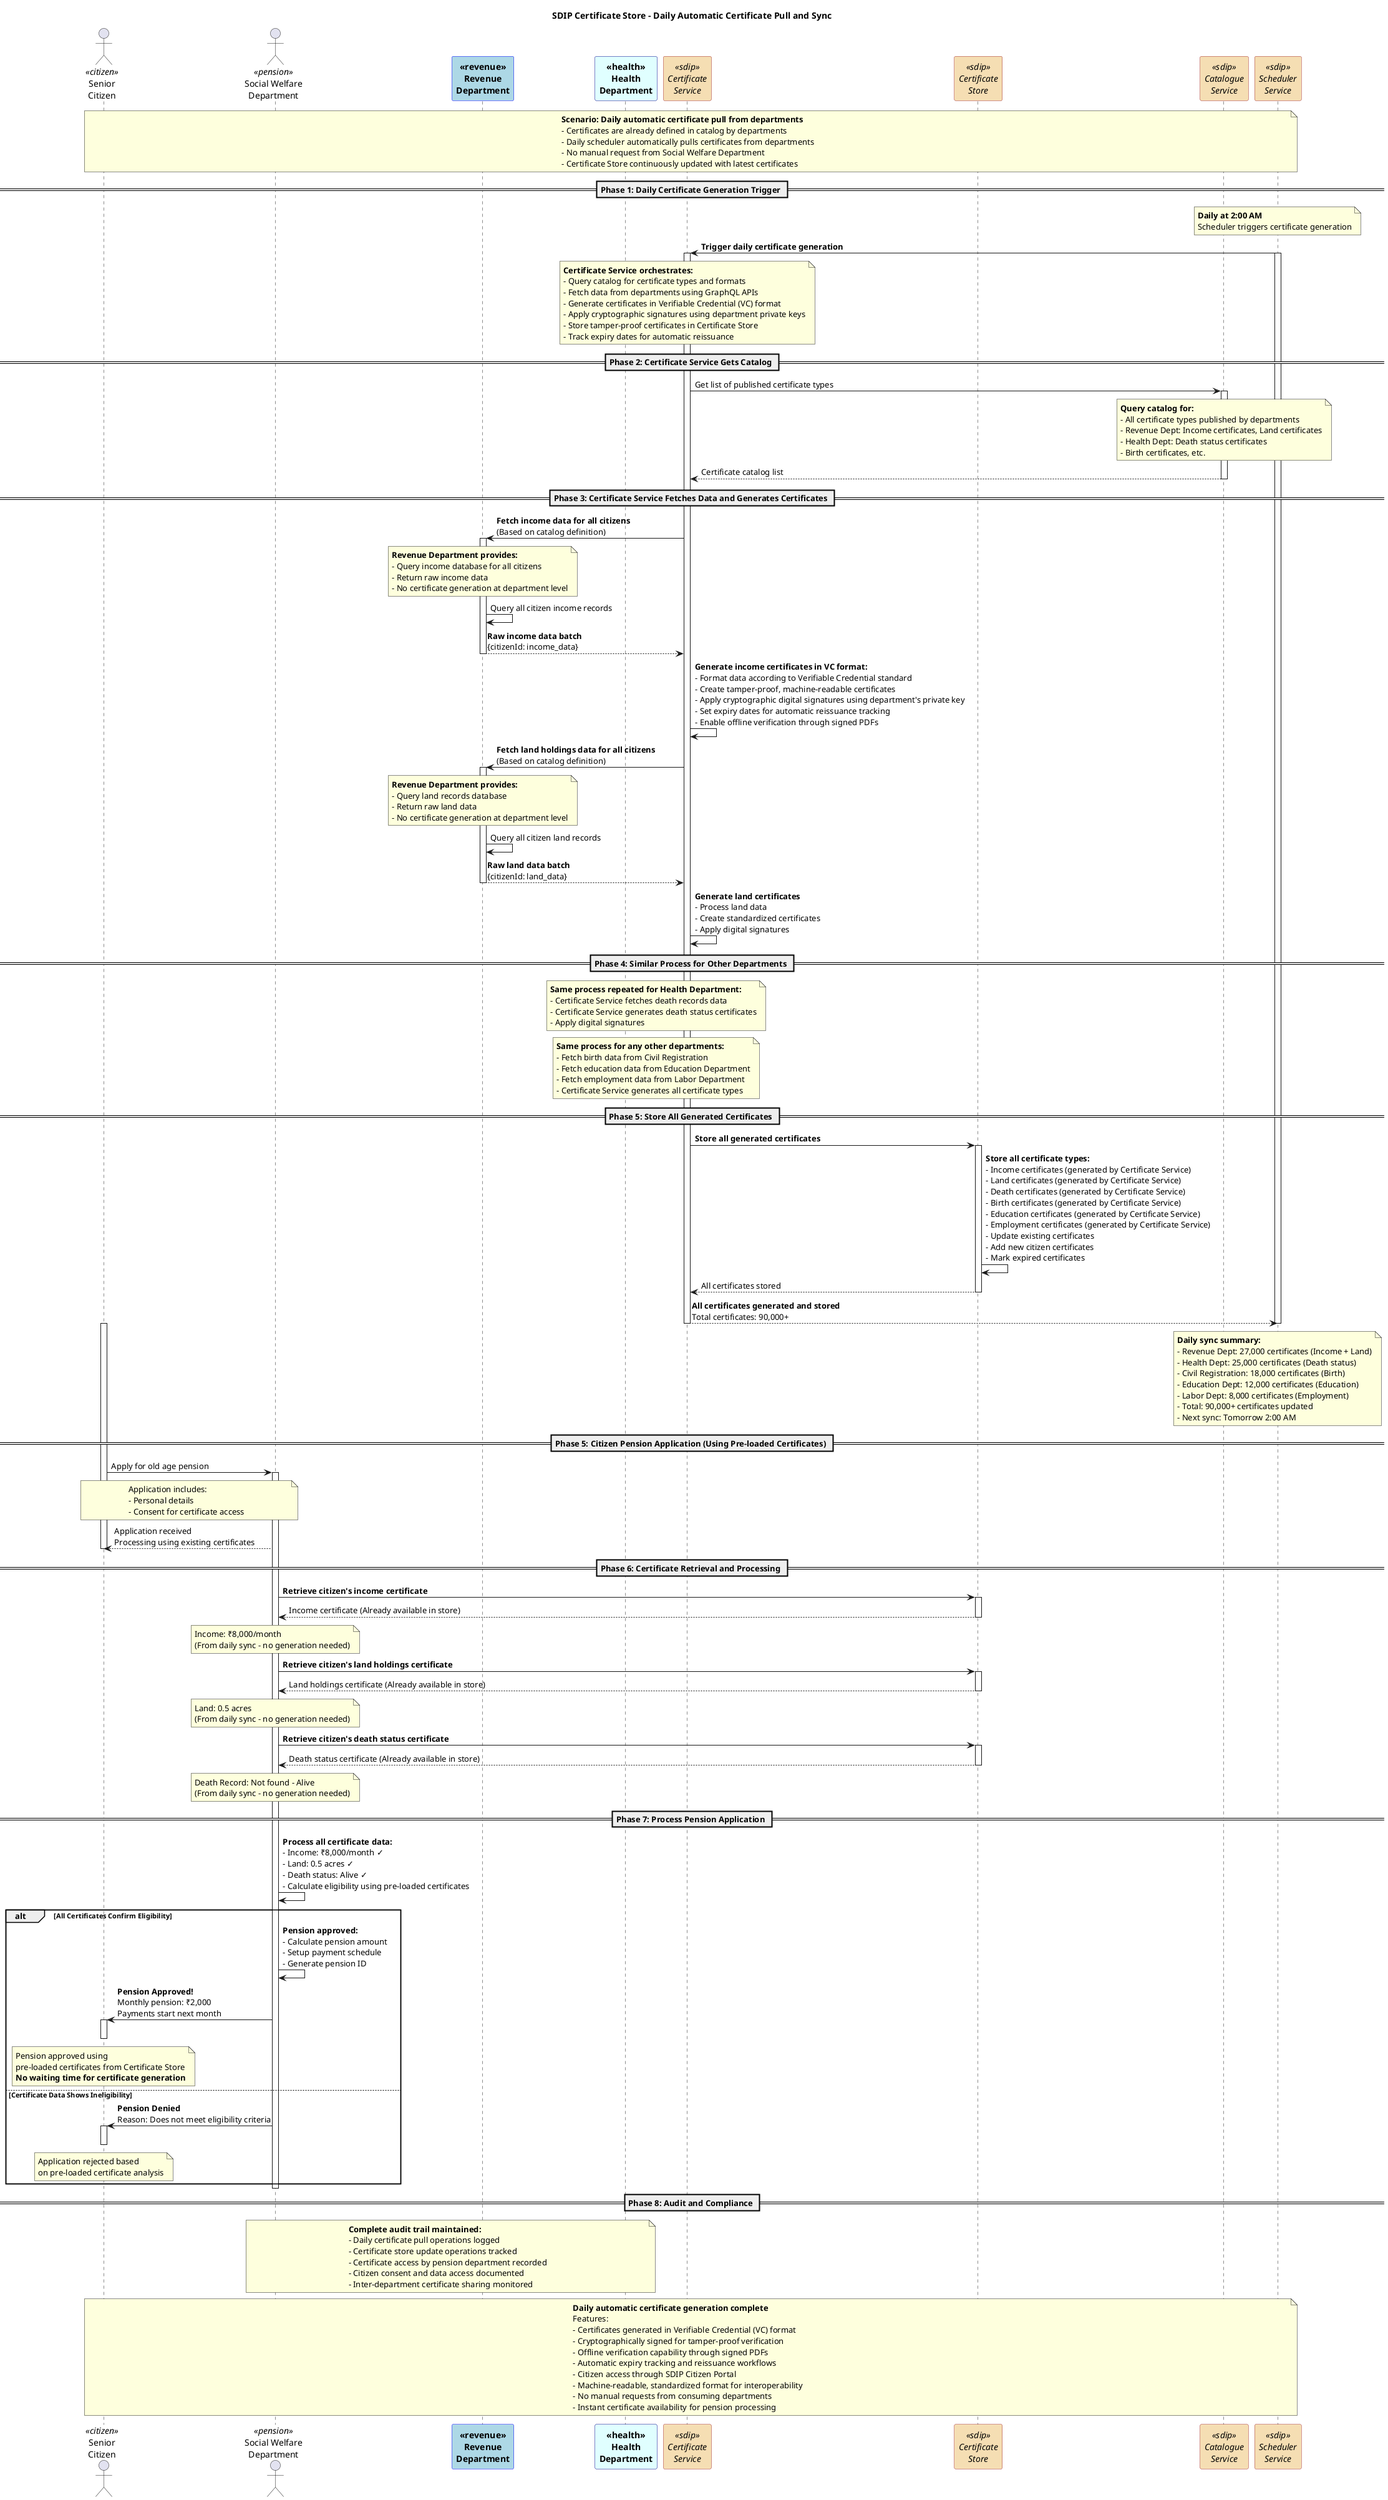 @startuml
title SDIP Certificate Store - Daily Automatic Certificate Pull and Sync

skinparam participant {
    BackgroundColor<<revenue>> lightblue
    BorderColor<<revenue>> blue
    FontStyle<<revenue>> bold
}

skinparam participant {
    BackgroundColor<<health>> lightcyan
    BorderColor<<health>> darkblue
    FontStyle<<health>> bold
}

skinparam participant {
    BackgroundColor<<pension>> lightgreen
    BorderColor<<pension>> green
    FontStyle<<pension>> bold
}

skinparam participant {
    BackgroundColor<<citizen>> lightyellow
    BorderColor<<citizen>> orange
    FontStyle<<citizen>> bold
}

skinparam participant {
    BackgroundColor<<sdip>> wheat
    BorderColor<<sdip>> brown
    FontStyle<<sdip>> italic
}

actor Citizen as "Senior\nCitizen" <<citizen>>
actor PensionDept as "Social Welfare\nDepartment" <<pension>>
participant RevenueDept as "Revenue\nDepartment" <<revenue>>
participant HealthDept as "Health\nDepartment" <<health>>

participant CertificateService as "Certificate\nService" <<sdip>>
participant CertificateStore as "Certificate\nStore" <<sdip>>
participant CatalogueService as "Catalogue\nService" <<sdip>>
participant SchedulerService as "Scheduler\nService" <<sdip>>

note over Citizen, SchedulerService
**Scenario: Daily automatic certificate pull from departments**
- Certificates are already defined in catalog by departments
- Daily scheduler automatically pulls certificates from departments
- No manual request from Social Welfare Department
- Certificate Store continuously updated with latest certificates
end note

== Phase 1: Daily Certificate Generation Trigger ==

note over SchedulerService: **Daily at 2:00 AM**\nScheduler triggers certificate generation

SchedulerService -> CertificateService: **Trigger daily certificate generation**
activate SchedulerService
activate CertificateService
note over CertificateService: **Certificate Service orchestrates:**\n- Query catalog for certificate types and formats\n- Fetch data from departments using GraphQL APIs\n- Generate certificates in Verifiable Credential (VC) format\n- Apply cryptographic signatures using department private keys\n- Store tamper-proof certificates in Certificate Store\n- Track expiry dates for automatic reissuance

== Phase 2: Certificate Service Gets Catalog ==

CertificateService -> CatalogueService: Get list of published certificate types
activate CatalogueService
note over CatalogueService: **Query catalog for:**\n- All certificate types published by departments\n- Revenue Dept: Income certificates, Land certificates\n- Health Dept: Death status certificates\n- Birth certificates, etc.

CatalogueService --> CertificateService: Certificate catalog list
deactivate CatalogueService

== Phase 3: Certificate Service Fetches Data and Generates Certificates ==

CertificateService -> RevenueDept: **Fetch income data for all citizens**\n(Based on catalog definition)
activate RevenueDept
note over RevenueDept: **Revenue Department provides:**\n- Query income database for all citizens\n- Return raw income data\n- No certificate generation at department level

RevenueDept -> RevenueDept: Query all citizen income records
RevenueDept --> CertificateService: **Raw income data batch**\n{citizenId: income_data}
deactivate RevenueDept

CertificateService -> CertificateService: **Generate income certificates in VC format:**\n- Format data according to Verifiable Credential standard\n- Create tamper-proof, machine-readable certificates\n- Apply cryptographic digital signatures using department's private key\n- Set expiry dates for automatic reissuance tracking\n- Enable offline verification through signed PDFs

CertificateService -> RevenueDept: **Fetch land holdings data for all citizens**\n(Based on catalog definition)
activate RevenueDept
note over RevenueDept: **Revenue Department provides:**\n- Query land records database\n- Return raw land data\n- No certificate generation at department level

RevenueDept -> RevenueDept: Query all citizen land records
RevenueDept --> CertificateService: **Raw land data batch**\n{citizenId: land_data}
deactivate RevenueDept

CertificateService -> CertificateService: **Generate land certificates**\n- Process land data\n- Create standardized certificates\n- Apply digital signatures

== Phase 4: Similar Process for Other Departments ==

note over CertificateService, HealthDept: **Same process repeated for Health Department:**\n- Certificate Service fetches death records data\n- Certificate Service generates death status certificates\n- Apply digital signatures

note over CertificateService, HealthDept: **Same process for any other departments:**\n- Fetch birth data from Civil Registration\n- Fetch education data from Education Department\n- Fetch employment data from Labor Department\n- Certificate Service generates all certificate types

== Phase 5: Store All Generated Certificates ==

CertificateService -> CertificateStore: **Store all generated certificates**
activate CertificateStore
CertificateStore -> CertificateStore: **Store all certificate types:**\n- Income certificates (generated by Certificate Service)\n- Land certificates (generated by Certificate Service)\n- Death certificates (generated by Certificate Service)\n- Birth certificates (generated by Certificate Service)\n- Education certificates (generated by Certificate Service)\n- Employment certificates (generated by Certificate Service)\n- Update existing certificates\n- Add new citizen certificates\n- Mark expired certificates
CertificateStore --> CertificateService: All certificates stored
deactivate CertificateStore

CertificateService --> SchedulerService: **All certificates generated and stored**\nTotal certificates: 90,000+
deactivate CertificateService

note over SchedulerService: **Daily sync summary:**\n- Revenue Dept: 27,000 certificates (Income + Land)\n- Health Dept: 25,000 certificates (Death status)\n- Civil Registration: 18,000 certificates (Birth)\n- Education Dept: 12,000 certificates (Education)\n- Labor Dept: 8,000 certificates (Employment)\n- Total: 90,000+ certificates updated\n- Next sync: Tomorrow 2:00 AM

deactivate SchedulerService

== Phase 5: Citizen Pension Application (Using Pre-loaded Certificates) ==

activate Citizen
Citizen -> PensionDept: Apply for old age pension
activate PensionDept
note over Citizen, PensionDept: Application includes:\n- Personal details\n- Consent for certificate access

PensionDept --> Citizen: Application received\nProcessing using existing certificates
deactivate Citizen

== Phase 6: Certificate Retrieval and Processing ==

PensionDept -> CertificateStore: **Retrieve citizen's income certificate**
activate CertificateStore
CertificateStore --> PensionDept: Income certificate (Already available in store)
deactivate CertificateStore
note over PensionDept: Income: ₹8,000/month\n(From daily sync - no generation needed)

PensionDept -> CertificateStore: **Retrieve citizen's land holdings certificate**
activate CertificateStore
CertificateStore --> PensionDept: Land holdings certificate (Already available in store)
deactivate CertificateStore
note over PensionDept: Land: 0.5 acres\n(From daily sync - no generation needed)

PensionDept -> CertificateStore: **Retrieve citizen's death status certificate**
activate CertificateStore
CertificateStore --> PensionDept: Death status certificate (Already available in store)
deactivate CertificateStore
note over PensionDept: Death Record: Not found - Alive\n(From daily sync - no generation needed)

== Phase 7: Process Pension Application ==

PensionDept -> PensionDept: **Process all certificate data:**\n- Income: ₹8,000/month ✓\n- Land: 0.5 acres ✓\n- Death status: Alive ✓\n- Calculate eligibility using pre-loaded certificates

alt All Certificates Confirm Eligibility
    PensionDept -> PensionDept: **Pension approved:**\n- Calculate pension amount\n- Setup payment schedule\n- Generate pension ID
    
    PensionDept -> Citizen: **Pension Approved!**\nMonthly pension: ₹2,000\nPayments start next month
    activate Citizen
    note over Citizen: Pension approved using\npre-loaded certificates from Certificate Store\n**No waiting time for certificate generation**
    deactivate Citizen
    
else Certificate Data Shows Ineligibility
    PensionDept -> Citizen: **Pension Denied**\nReason: Does not meet eligibility criteria
    activate Citizen
    note over Citizen: Application rejected based\non pre-loaded certificate analysis
    deactivate Citizen
end
deactivate PensionDept

== Phase 8: Audit and Compliance ==

note over PensionDept, HealthDept
**Complete audit trail maintained:**
- Daily certificate pull operations logged
- Certificate store update operations tracked
- Certificate access by pension department recorded
- Citizen consent and data access documented
- Inter-department certificate sharing monitored
end note

note over Citizen, SchedulerService: **Daily automatic certificate generation complete**\nFeatures:\n- Certificates generated in Verifiable Credential (VC) format\n- Cryptographically signed for tamper-proof verification\n- Offline verification capability through signed PDFs\n- Automatic expiry tracking and reissuance workflows\n- Citizen access through SDIP Citizen Portal\n- Machine-readable, standardized format for interoperability\n- No manual requests from consuming departments\n- Instant certificate availability for pension processing
@enduml